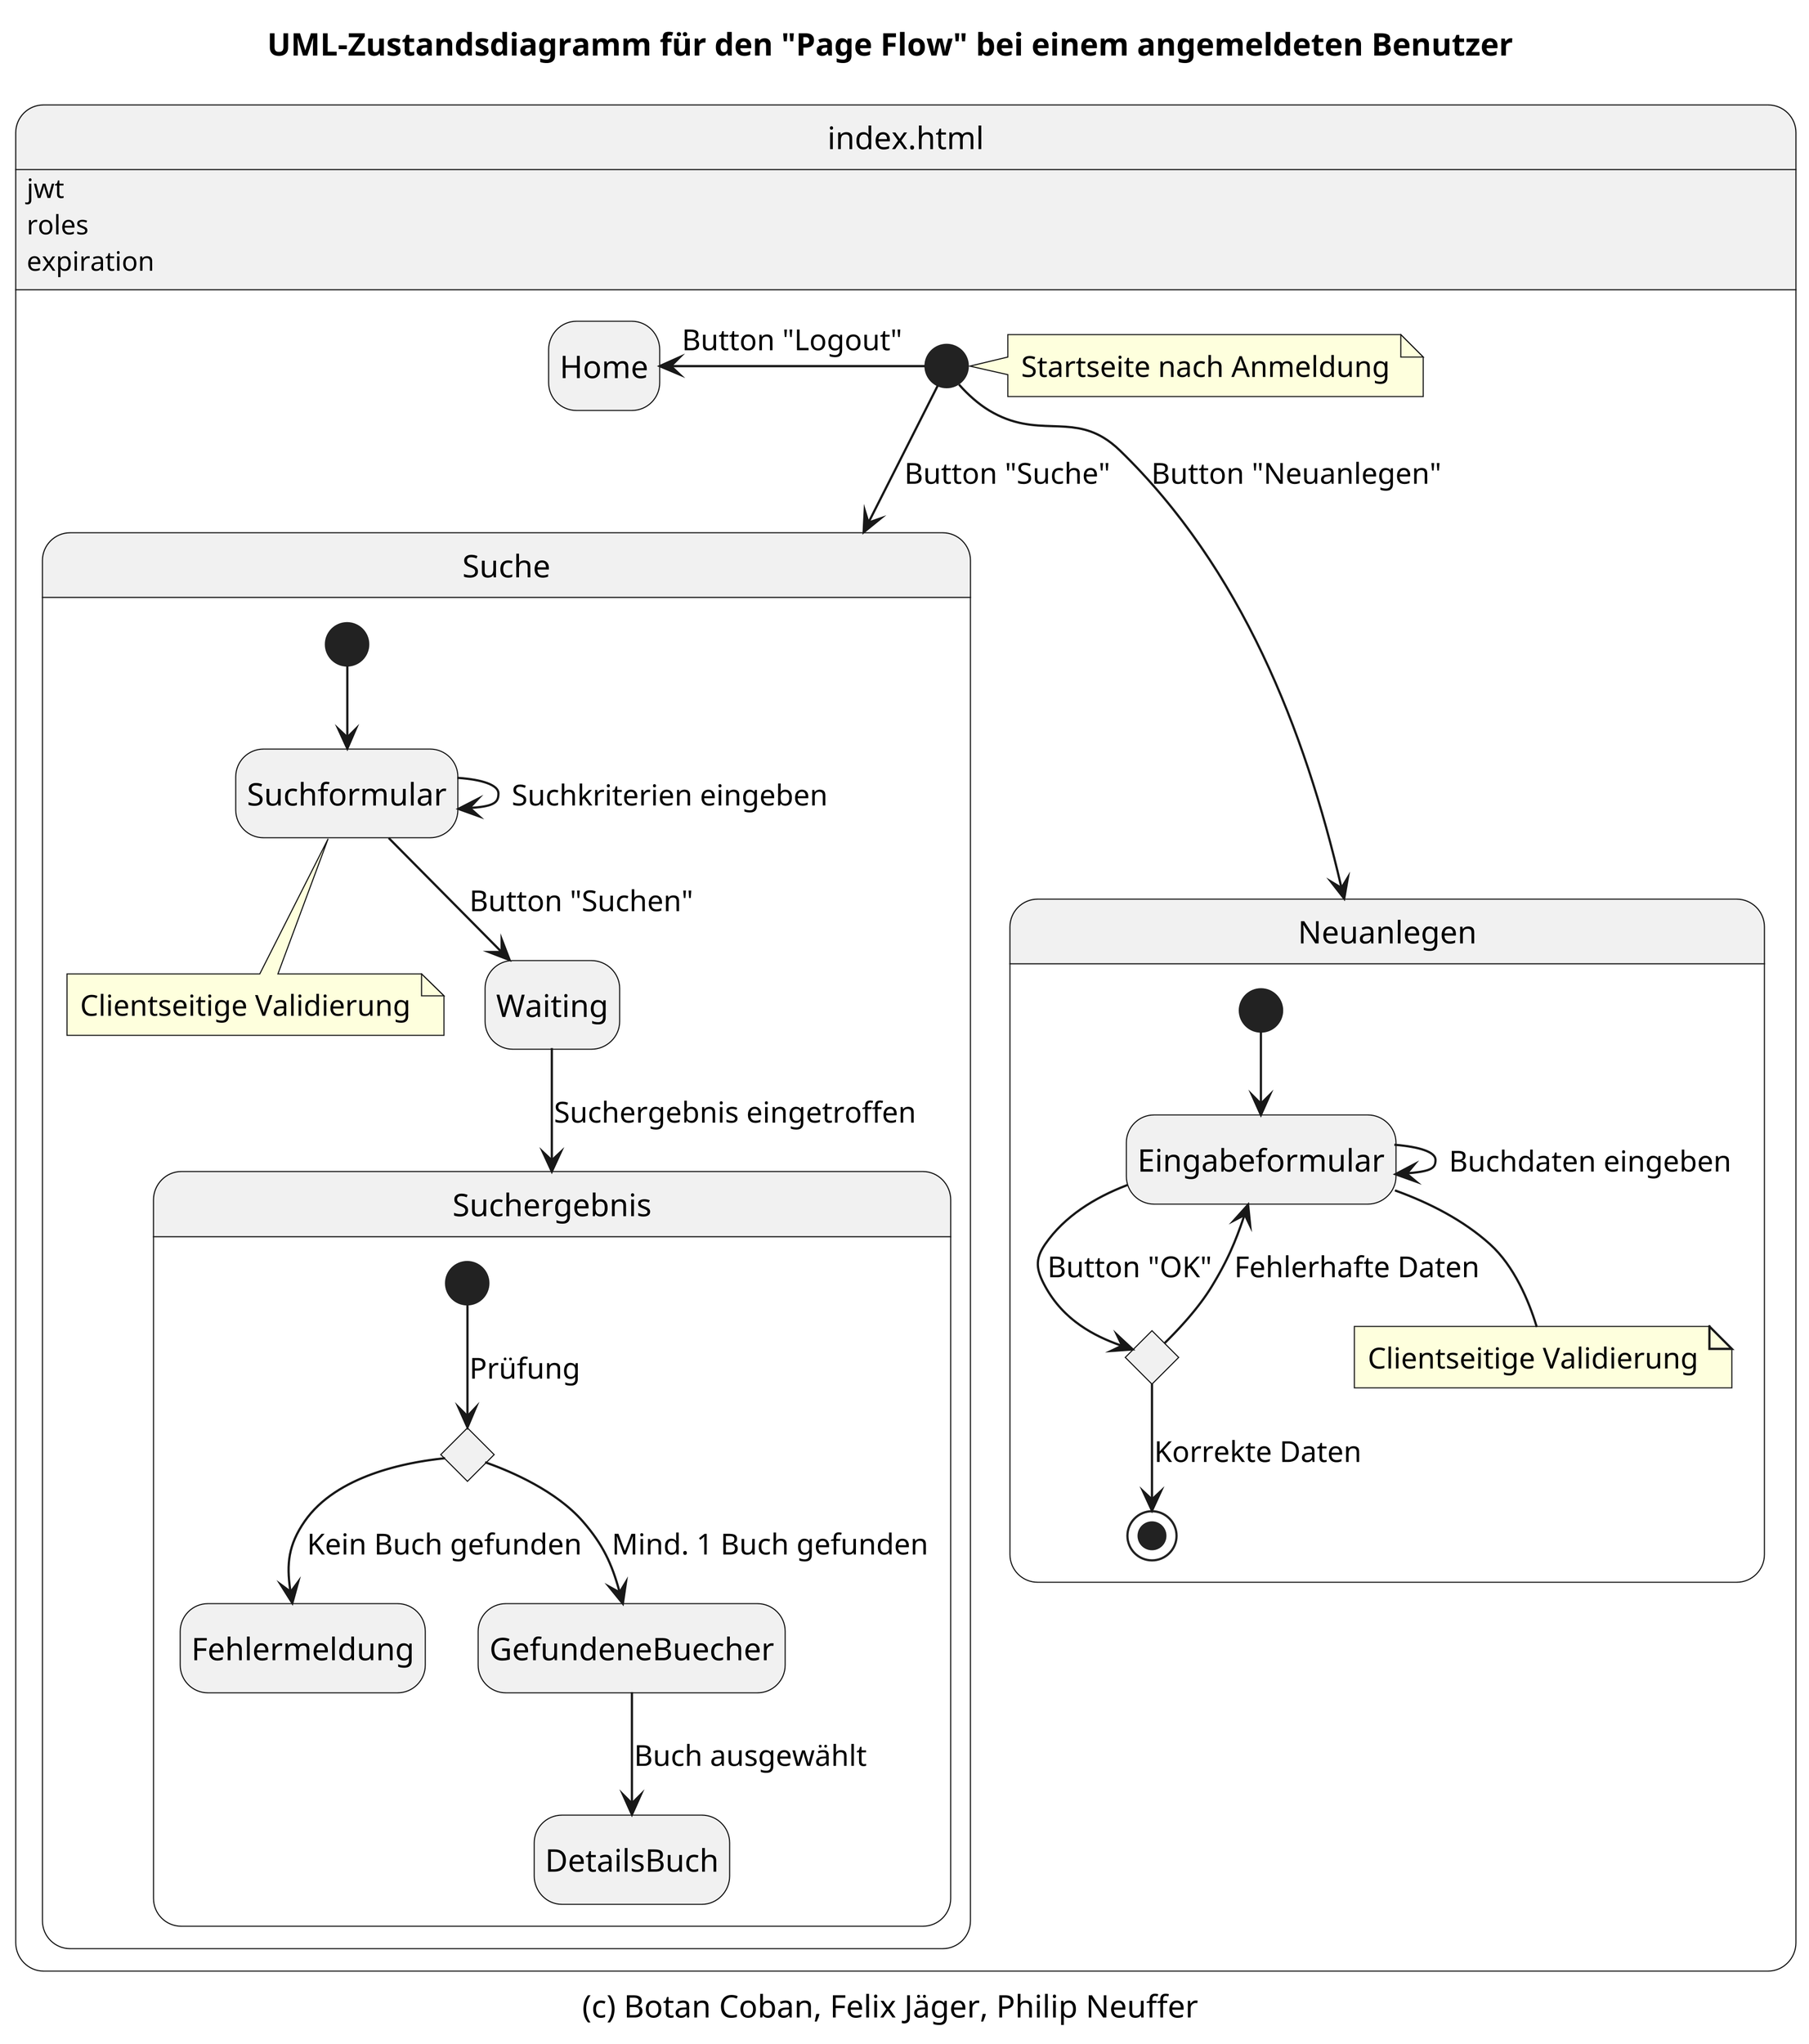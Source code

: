 @startuml zustandsdiagramm_angemeldet
skinparam Dpi 400
hide empty description

title UML-Zustandsdiagramm für den "Page Flow" bei einem angemeldeten Benutzer
caption (c) Botan Coban, Felix Jäger, Philip Neuffer

state "index.html" as index {
index : jwt
index : roles
index : expiration

state Suche{

    [*] --> Suchformular
    Suchformular --> Suchformular : Suchkriterien eingeben
    note "Clientseitige Validierung" as note
    Suchformular --> note

    Suchformular --> Waiting: Button "Suchen"

    state Suchergebnis{
        state c <<choice>>
        [*] --> c : Prüfung
        c --> Fehlermeldung: Kein Buch gefunden
        c --> GefundeneBuecher: Mind. 1 Buch gefunden
        GefundeneBuecher --> DetailsBuch : Buch ausgewählt
    }

    Waiting --> Suchergebnis : Suchergebnis eingetroffen
}

state Neuanlegen {
    state c2 <<choice>>

    [*] --> Eingabeformular
    Eingabeformular --> Eingabeformular : Buchdaten eingeben
    note "Clientseitige Validierung" as note3
    Eingabeformular --> note3

    Eingabeformular --> c2: Button "OK"
    c2 -up-> Eingabeformular: Fehlerhafte Daten

    c2 --> [*]: Korrekte Daten
}

[*] --> Suche: Button "Suche"
[*] --> Neuanlegen: Button "Neuanlegen"

[*] -left-> Home: Button "Logout"

note "Startseite nach Anmeldung" as note2
[*] -right-> note2
}

@enduml
